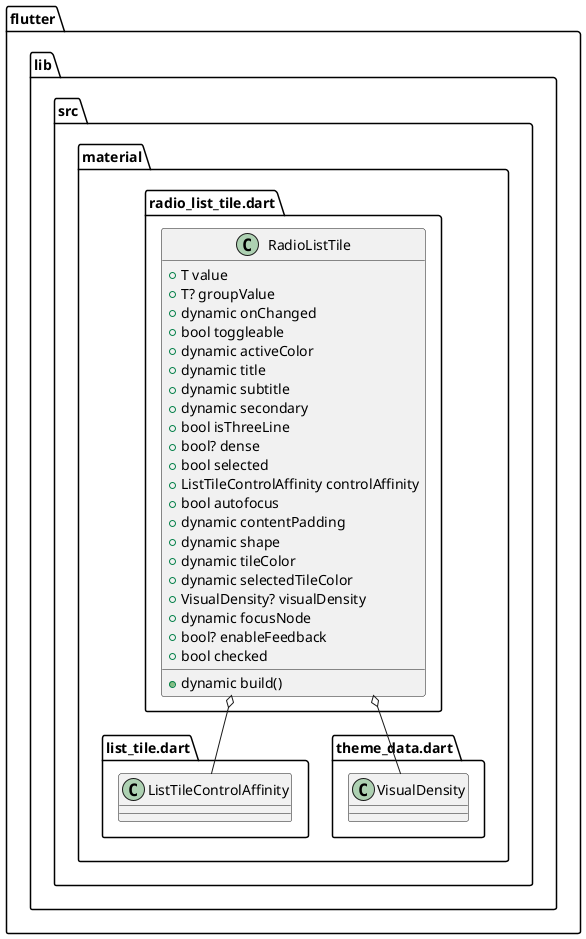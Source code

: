 @startuml
set namespaceSeparator ::

class "flutter::lib::src::material::radio_list_tile.dart::RadioListTile" {
  +T value
  +T? groupValue
  +dynamic onChanged
  +bool toggleable
  +dynamic activeColor
  +dynamic title
  +dynamic subtitle
  +dynamic secondary
  +bool isThreeLine
  +bool? dense
  +bool selected
  +ListTileControlAffinity controlAffinity
  +bool autofocus
  +dynamic contentPadding
  +dynamic shape
  +dynamic tileColor
  +dynamic selectedTileColor
  +VisualDensity? visualDensity
  +dynamic focusNode
  +bool? enableFeedback
  +bool checked
  +dynamic build()
}

"flutter::lib::src::material::radio_list_tile.dart::RadioListTile" o-- "flutter::lib::src::material::list_tile.dart::ListTileControlAffinity"
"flutter::lib::src::material::radio_list_tile.dart::RadioListTile" o-- "flutter::lib::src::material::theme_data.dart::VisualDensity"


@enduml